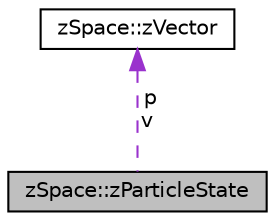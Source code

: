 digraph "zSpace::zParticleState"
{
 // LATEX_PDF_SIZE
  edge [fontname="Helvetica",fontsize="10",labelfontname="Helvetica",labelfontsize="10"];
  node [fontname="Helvetica",fontsize="10",shape=record];
  Node1 [label="zSpace::zParticleState",height=0.2,width=0.4,color="black", fillcolor="grey75", style="filled", fontcolor="black",tooltip="A struct to store the postion and velocity of the particle."];
  Node2 -> Node1 [dir="back",color="darkorchid3",fontsize="10",style="dashed",label=" p\nv" ,fontname="Helvetica"];
  Node2 [label="zSpace::zVector",height=0.2,width=0.4,color="black", fillcolor="white", style="filled",URL="$classz_space_1_1z_vector.html",tooltip="A 3 dimensional vector math class."];
}
